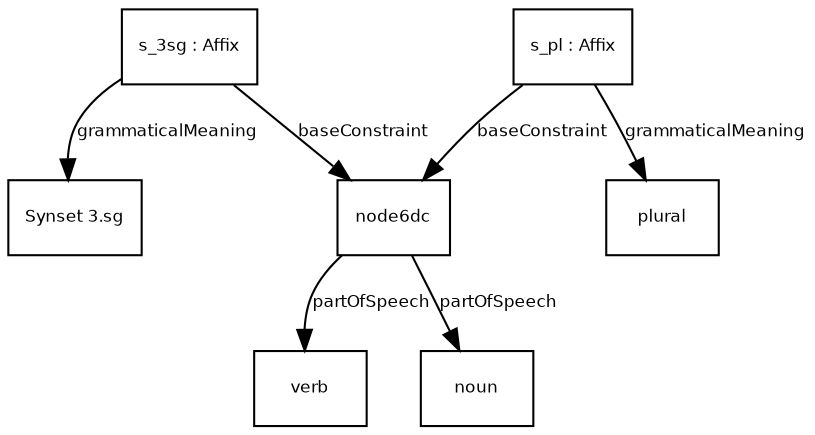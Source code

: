 digraph G {
  fontname = "Bitstream Vera Sans"
    fontsize = 8

    node [
      fontname = "Bitstream Vera Sans"
      fontsize = 8
      shape = "record"
    ]

    edge [
      fontname = "Bitstream Vera Sans"
      fontsize = 8
    ]
 
Synset3sg [ label="{Synset 3.sg}" ]
s_3sg -> Synset3sg [ label="grammaticalMeaning" ] 
verb [ label="{verb}" ]
node6dc -> verb [ label="partOfSpeech" ] 
node6dc [ label="{node6dc}" ]
s_3sg -> node6dc [ label="baseConstraint" ] 
s_3sg [ label="{s_3sg : Affix}" ]
plural [ label="{plural}" ]
s_pl -> plural [ label="grammaticalMeaning" ] 
noun [ label="{noun}" ]
node6dc -> noun [ label="partOfSpeech" ] 
node6dc [ label="{node6dc}" ]
s_pl -> node6dc [ label="baseConstraint" ] 
s_pl [ label="{s_pl : Affix}" ]
}
